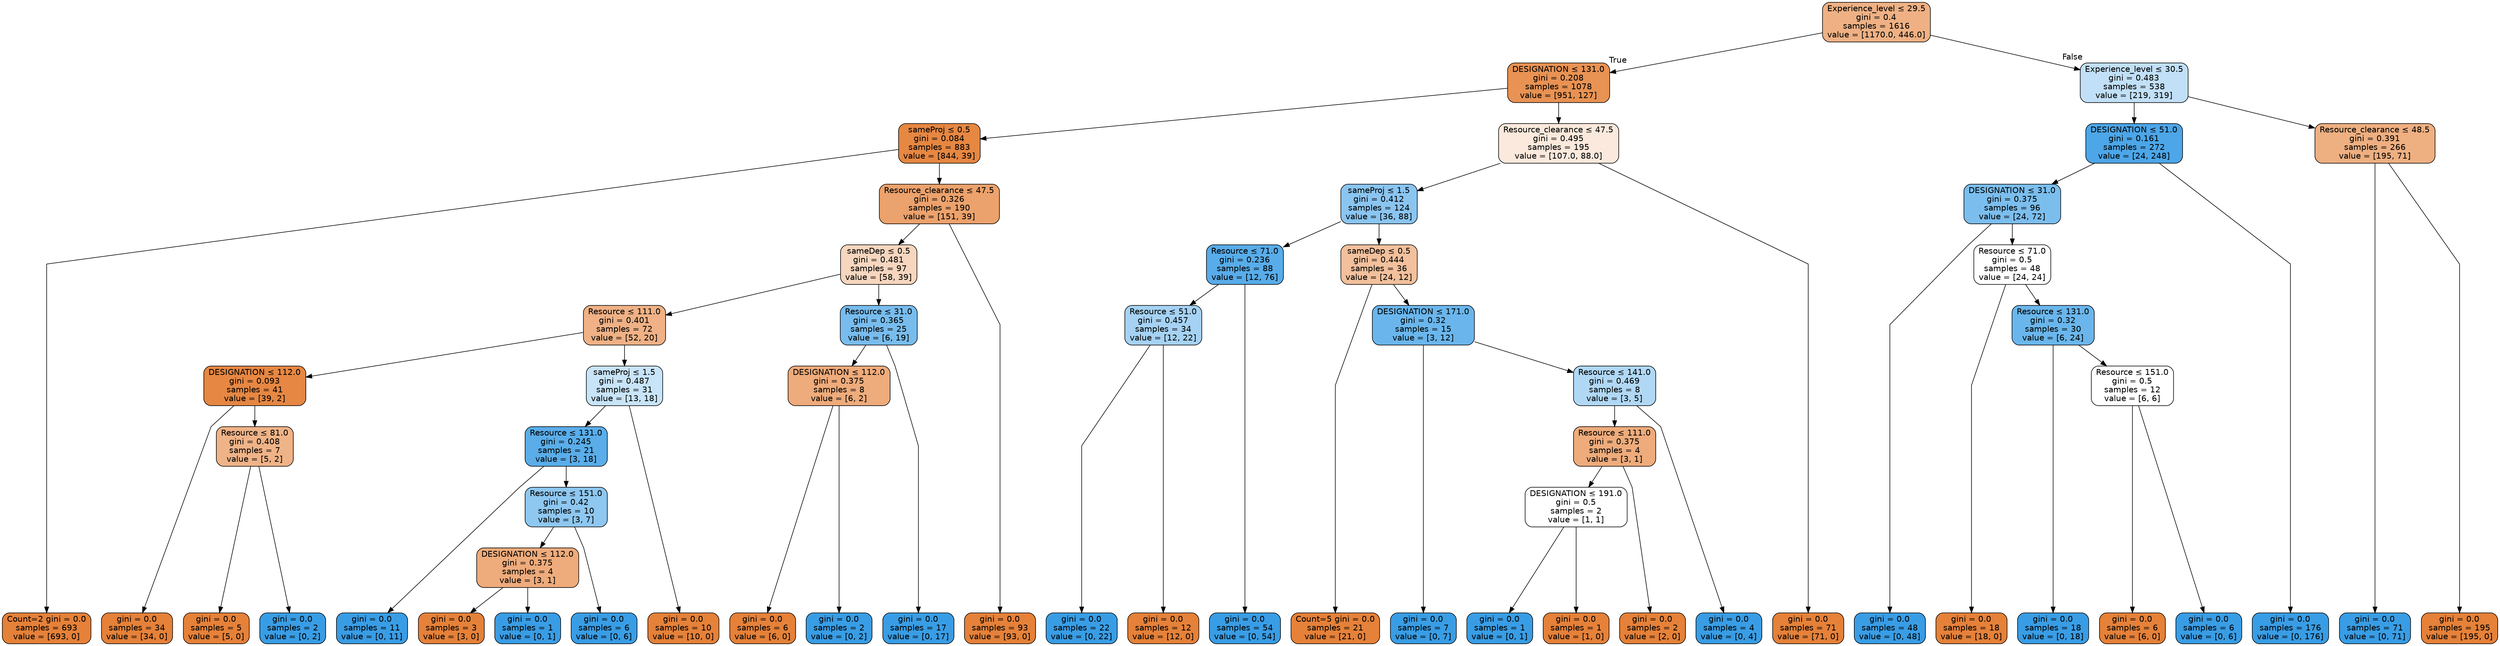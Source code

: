digraph Tree {
node [shape=box, style="filled, rounded", color="black", fontname="helvetica"] ;
graph [ranksep=equally, splines=polyline] ;
edge [fontname="helvetica"] ;
0 [label=<Experience_level &le; 29.5<br/>gini = 0.4<br/>samples = 1616<br/>value = [1170.0, 446.0]>, fillcolor="#efb184"] ;
1 [label=<DESIGNATION &le; 131.0<br/>gini = 0.208<br/>samples = 1078<br/>value = [951, 127]>, fillcolor="#e89253"] ;
0 -> 1 [labeldistance=2.5, labelangle=45, headlabel="True"] ;
2 [label=<sameProj &le; 0.5<br/>gini = 0.084<br/>samples = 883<br/>value = [844, 39]>, fillcolor="#e68742"] ;
1 -> 2 ;
3 [label=<Count=2 gini = 0.0<br/>samples = 693<br/>value = [693, 0]>, fillcolor="#e58139"] ;
2 -> 3 ;
4 [label=<Resource_clearance &le; 47.5<br/>gini = 0.326<br/>samples = 190<br/>value = [151, 39]>, fillcolor="#eca26c"] ;
2 -> 4 ;
5 [label=<sameDep &le; 0.5<br/>gini = 0.481<br/>samples = 97<br/>value = [58, 39]>, fillcolor="#f6d6be"] ;
4 -> 5 ;
6 [label=<Resource &le; 111.0<br/>gini = 0.401<br/>samples = 72<br/>value = [52, 20]>, fillcolor="#efb185"] ;
5 -> 6 ;
7 [label=<DESIGNATION &le; 112.0<br/>gini = 0.093<br/>samples = 41<br/>value = [39, 2]>, fillcolor="#e68743"] ;
6 -> 7 ;
8 [label=<gini = 0.0<br/>samples = 34<br/>value = [34, 0]>, fillcolor="#e58139"] ;
7 -> 8 ;
9 [label=<Resource &le; 81.0<br/>gini = 0.408<br/>samples = 7<br/>value = [5, 2]>, fillcolor="#efb388"] ;
7 -> 9 ;
10 [label=<gini = 0.0<br/>samples = 5<br/>value = [5, 0]>, fillcolor="#e58139"] ;
9 -> 10 ;
11 [label=<gini = 0.0<br/>samples = 2<br/>value = [0, 2]>, fillcolor="#399de5"] ;
9 -> 11 ;
12 [label=<sameProj &le; 1.5<br/>gini = 0.487<br/>samples = 31<br/>value = [13, 18]>, fillcolor="#c8e4f8"] ;
6 -> 12 ;
13 [label=<Resource &le; 131.0<br/>gini = 0.245<br/>samples = 21<br/>value = [3, 18]>, fillcolor="#5aade9"] ;
12 -> 13 ;
14 [label=<gini = 0.0<br/>samples = 11<br/>value = [0, 11]>, fillcolor="#399de5"] ;
13 -> 14 ;
15 [label=<Resource &le; 151.0<br/>gini = 0.42<br/>samples = 10<br/>value = [3, 7]>, fillcolor="#8ec7f0"] ;
13 -> 15 ;
16 [label=<DESIGNATION &le; 112.0<br/>gini = 0.375<br/>samples = 4<br/>value = [3, 1]>, fillcolor="#eeab7b"] ;
15 -> 16 ;
17 [label=<gini = 0.0<br/>samples = 3<br/>value = [3, 0]>, fillcolor="#e58139"] ;
16 -> 17 ;
18 [label=<gini = 0.0<br/>samples = 1<br/>value = [0, 1]>, fillcolor="#399de5"] ;
16 -> 18 ;
19 [label=<gini = 0.0<br/>samples = 6<br/>value = [0, 6]>, fillcolor="#399de5"] ;
15 -> 19 ;
20 [label=<gini = 0.0<br/>samples = 10<br/>value = [10, 0]>, fillcolor="#e58139"] ;
12 -> 20 ;
21 [label=<Resource &le; 31.0<br/>gini = 0.365<br/>samples = 25<br/>value = [6, 19]>, fillcolor="#78bced"] ;
5 -> 21 ;
22 [label=<DESIGNATION &le; 112.0<br/>gini = 0.375<br/>samples = 8<br/>value = [6, 2]>, fillcolor="#eeab7b"] ;
21 -> 22 ;
23 [label=<gini = 0.0<br/>samples = 6<br/>value = [6, 0]>, fillcolor="#e58139"] ;
22 -> 23 ;
24 [label=<gini = 0.0<br/>samples = 2<br/>value = [0, 2]>, fillcolor="#399de5"] ;
22 -> 24 ;
25 [label=<gini = 0.0<br/>samples = 17<br/>value = [0, 17]>, fillcolor="#399de5"] ;
21 -> 25 ;
26 [label=<gini = 0.0<br/>samples = 93<br/>value = [93, 0]>, fillcolor="#e58139"] ;
4 -> 26 ;
27 [label=<Resource_clearance &le; 47.5<br/>gini = 0.495<br/>samples = 195<br/>value = [107.0, 88.0]>, fillcolor="#fae9dc"] ;
1 -> 27 ;
28 [label=<sameProj &le; 1.5<br/>gini = 0.412<br/>samples = 124<br/>value = [36, 88]>, fillcolor="#8ac5f0"] ;
27 -> 28 ;
29 [label=<Resource &le; 71.0<br/>gini = 0.236<br/>samples = 88<br/>value = [12, 76]>, fillcolor="#58ace9"] ;
28 -> 29 ;
30 [label=<Resource &le; 51.0<br/>gini = 0.457<br/>samples = 34<br/>value = [12, 22]>, fillcolor="#a5d2f3"] ;
29 -> 30 ;
31 [label=<gini = 0.0<br/>samples = 22<br/>value = [0, 22]>, fillcolor="#399de5"] ;
30 -> 31 ;
32 [label=<gini = 0.0<br/>samples = 12<br/>value = [12, 0]>, fillcolor="#e58139"] ;
30 -> 32 ;
33 [label=<gini = 0.0<br/>samples = 54<br/>value = [0, 54]>, fillcolor="#399de5"] ;
29 -> 33 ;
34 [label=<sameDep &le; 0.5<br/>gini = 0.444<br/>samples = 36<br/>value = [24, 12]>, fillcolor="#f2c09c"] ;
28 -> 34 ;
35 [label=<Count=5 gini = 0.0<br/>samples = 21<br/>value = [21, 0]>, fillcolor="#e58139"] ;
34 -> 35 ;
36 [label=<DESIGNATION &le; 171.0<br/>gini = 0.32<br/>samples = 15<br/>value = [3, 12]>, fillcolor="#6ab6ec"] ;
34 -> 36 ;
37 [label=<gini = 0.0<br/>samples = 7<br/>value = [0, 7]>, fillcolor="#399de5"] ;
36 -> 37 ;
38 [label=<Resource &le; 141.0<br/>gini = 0.469<br/>samples = 8<br/>value = [3, 5]>, fillcolor="#b0d8f5"] ;
36 -> 38 ;
39 [label=<Resource &le; 111.0<br/>gini = 0.375<br/>samples = 4<br/>value = [3, 1]>, fillcolor="#eeab7b"] ;
38 -> 39 ;
40 [label=<DESIGNATION &le; 191.0<br/>gini = 0.5<br/>samples = 2<br/>value = [1, 1]>, fillcolor="#ffffff"] ;
39 -> 40 ;
41 [label=<gini = 0.0<br/>samples = 1<br/>value = [0, 1]>, fillcolor="#399de5"] ;
40 -> 41 ;
42 [label=<gini = 0.0<br/>samples = 1<br/>value = [1, 0]>, fillcolor="#e58139"] ;
40 -> 42 ;
43 [label=<gini = 0.0<br/>samples = 2<br/>value = [2, 0]>, fillcolor="#e58139"] ;
39 -> 43 ;
44 [label=<gini = 0.0<br/>samples = 4<br/>value = [0, 4]>, fillcolor="#399de5"] ;
38 -> 44 ;
45 [label=<gini = 0.0<br/>samples = 71<br/>value = [71, 0]>, fillcolor="#e58139"] ;
27 -> 45 ;
46 [label=<Experience_level &le; 30.5<br/>gini = 0.483<br/>samples = 538<br/>value = [219, 319]>, fillcolor="#c1e0f7"] ;
0 -> 46 [labeldistance=2.5, labelangle=-45, headlabel="False"] ;
47 [label=<DESIGNATION &le; 51.0<br/>gini = 0.161<br/>samples = 272<br/>value = [24, 248]>, fillcolor="#4ca6e8"] ;
46 -> 47 ;
48 [label=<DESIGNATION &le; 31.0<br/>gini = 0.375<br/>samples = 96<br/>value = [24, 72]>, fillcolor="#7bbeee"] ;
47 -> 48 ;
49 [label=<gini = 0.0<br/>samples = 48<br/>value = [0, 48]>, fillcolor="#399de5"] ;
48 -> 49 ;
50 [label=<Resource &le; 71.0<br/>gini = 0.5<br/>samples = 48<br/>value = [24, 24]>, fillcolor="#ffffff"] ;
48 -> 50 ;
51 [label=<gini = 0.0<br/>samples = 18<br/>value = [18, 0]>, fillcolor="#e58139"] ;
50 -> 51 ;
52 [label=<Resource &le; 131.0<br/>gini = 0.32<br/>samples = 30<br/>value = [6, 24]>, fillcolor="#6ab6ec"] ;
50 -> 52 ;
53 [label=<gini = 0.0<br/>samples = 18<br/>value = [0, 18]>, fillcolor="#399de5"] ;
52 -> 53 ;
54 [label=<Resource &le; 151.0<br/>gini = 0.5<br/>samples = 12<br/>value = [6, 6]>, fillcolor="#ffffff"] ;
52 -> 54 ;
55 [label=<gini = 0.0<br/>samples = 6<br/>value = [6, 0]>, fillcolor="#e58139"] ;
54 -> 55 ;
56 [label=<gini = 0.0<br/>samples = 6<br/>value = [0, 6]>, fillcolor="#399de5"] ;
54 -> 56 ;
57 [label=<gini = 0.0<br/>samples = 176<br/>value = [0, 176]>, fillcolor="#399de5"] ;
47 -> 57 ;
58 [label=<Resource_clearance &le; 48.5<br/>gini = 0.391<br/>samples = 266<br/>value = [195, 71]>, fillcolor="#eeaf81"] ;
46 -> 58 ;
59 [label=<gini = 0.0<br/>samples = 71<br/>value = [0, 71]>, fillcolor="#399de5"] ;
58 -> 59 ;
60 [label=<gini = 0.0<br/>samples = 195<br/>value = [195, 0]>, fillcolor="#e58139"] ;
58 -> 60 ;
{rank=same ; 0} ;
{rank=same ; 1; 46} ;
{rank=same ; 2; 27; 47; 58} ;
{rank=same ; 4; 28; 48} ;
{rank=same ; 5; 29; 34; 50} ;
{rank=same ; 6; 21; 30; 36; 52} ;
{rank=same ; 7; 12; 22; 38; 54} ;
{rank=same ; 9; 13; 39} ;
{rank=same ; 15; 40} ;
{rank=same ; 16} ;
{rank=same ; 3; 8; 10; 11; 14; 17; 18; 19; 20; 23; 24; 25; 26; 31; 32; 33; 35; 37; 41; 42; 43; 44; 45; 49; 51; 53; 55; 56; 57; 59; 60} ;
}